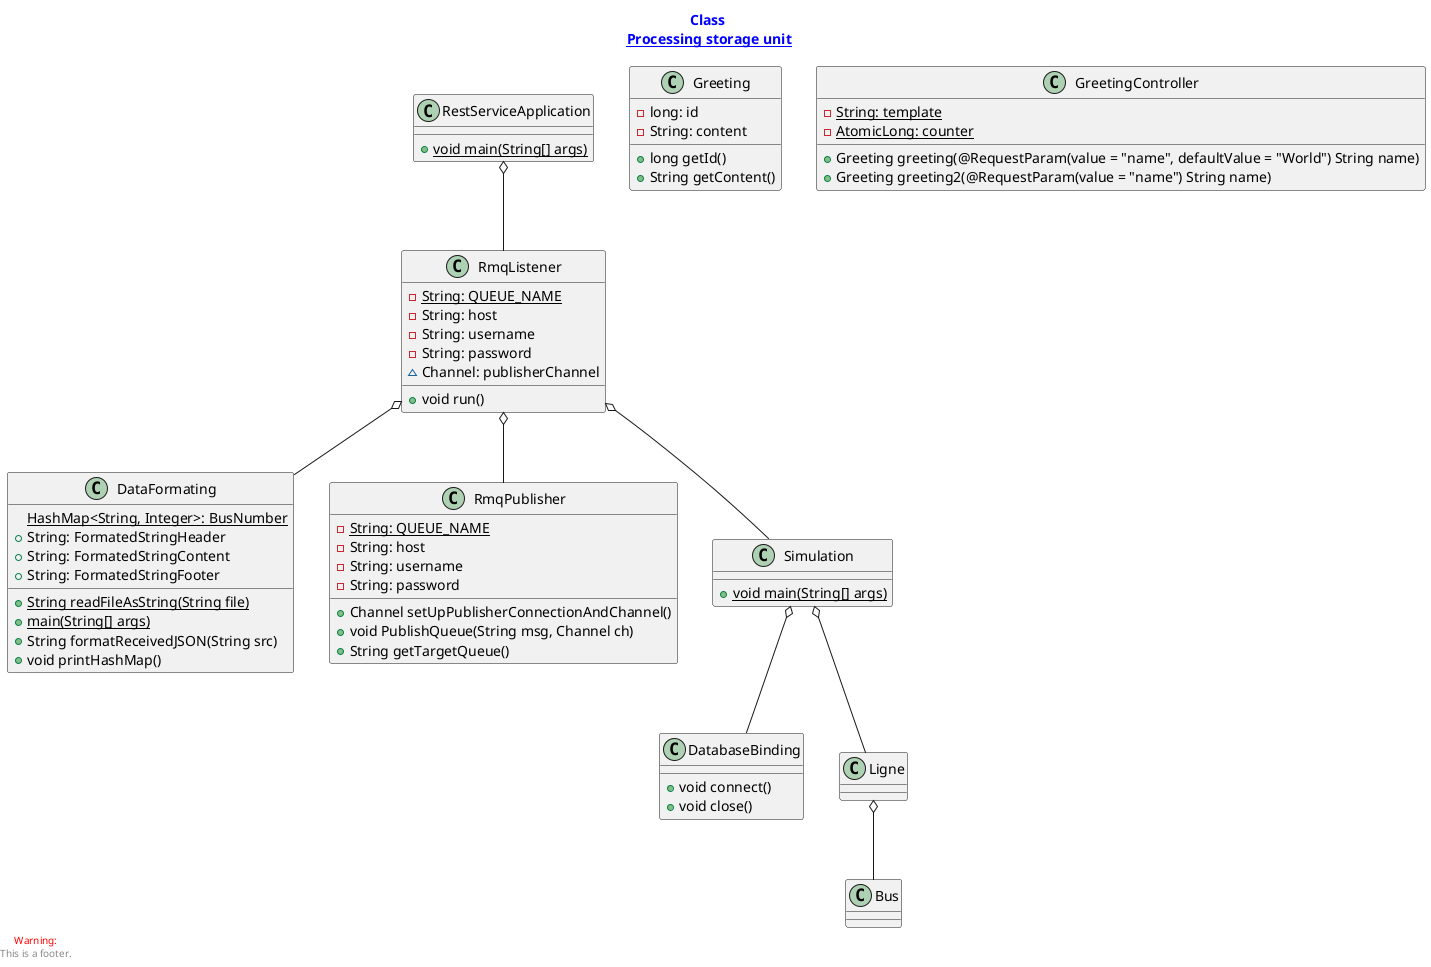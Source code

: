 @startuml
skinparam titleFontColor #0000FF
title Class \n__Processing storage unit__
 
/' Multiple lines comment starts here:
    avoid class name with space
'/
class "DatabaseBinding"{
    +void connect()
    +void close()
}

class "DataFormating"{
    {static}HashMap<String, Integer>: BusNumber 
    +String: FormatedStringHeader
    +String: FormatedStringContent
    +String: FormatedStringFooter

    {static} +String readFileAsString(String file)
    {static} +main(String[] args)
    +String formatReceivedJSON(String src)
    +void printHashMap()
}
 
class "RmqListener"{
    {static} -String: QUEUE_NAME
    -String: host 
    -String: username 
    -String: password
    ~Channel: publisherChannel

    +void run()
}


class "RmqPublisher"{
    {static} -String: QUEUE_NAME
    -String: host 
    -String: username 
    -String: password

    +Channel setUpPublisherConnectionAndChannel()
    +void PublishQueue(String msg, Channel ch)
    +String getTargetQueue()

}


class "Greeting"{
    -long: id 
    -String: content 
    +long getId()
    +String getContent()
}

class "GreetingController"{
    {static} -String: template
    {static} -AtomicLong: counter
    +Greeting greeting(@RequestParam(value = "name", defaultValue = "World") String name)
    +Greeting greeting2(@RequestParam(value = "name") String name)

}

class "RestServiceApplication"{
    {static} +void main(String[] args)
}

class "Simulation"{
    {static} +void main(String[] args)
}
class "Bus"{
    
}
class "Ligne"{

}


Simulation o-- DatabaseBinding
Simulation o-- Ligne
Ligne o-- Bus

RmqListener o-- Simulation 
RmqListener o-- DataFormating  
RmqListener o-- RmqPublisher  
RestServiceApplication o-- RmqListener 

left footer
<font color=red>Warning:</font>
This is a footer.
endfooter
@enduml